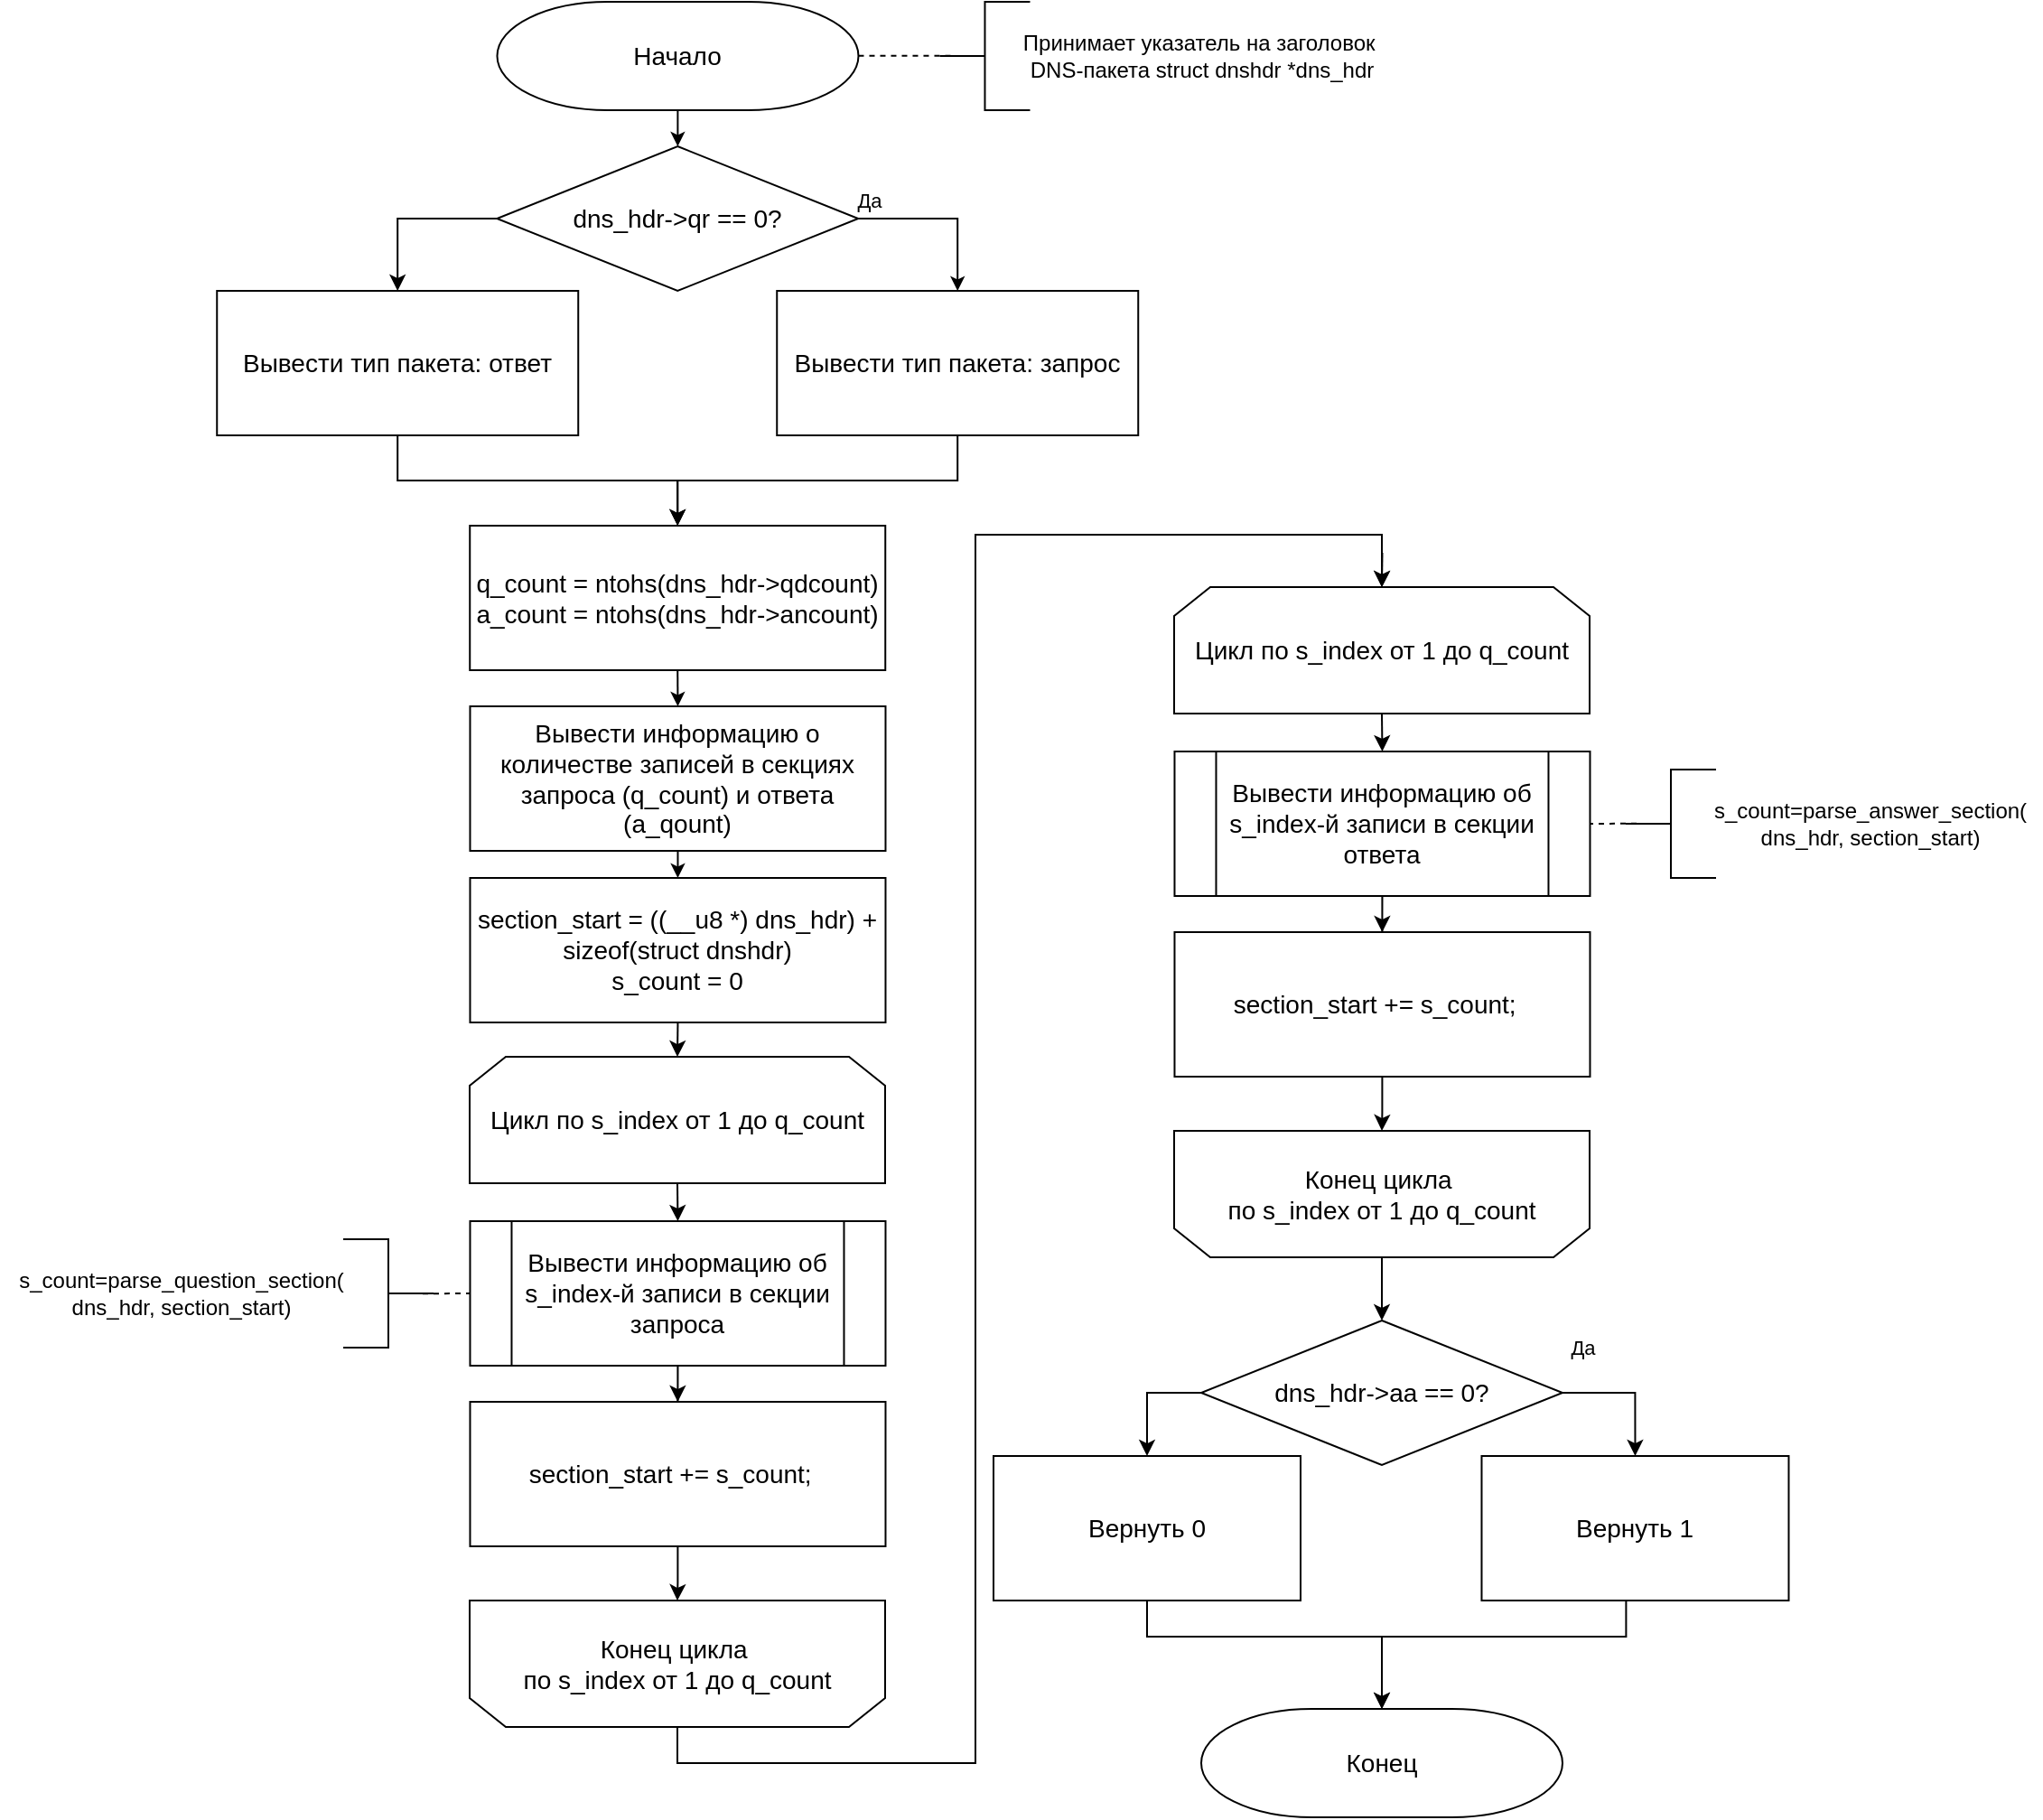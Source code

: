 <mxfile version="13.9.9" type="device"><diagram id="oeVwjJGfbGU8hYiDi33b" name="1"><mxGraphModel dx="2414" dy="1073" grid="1" gridSize="10" guides="1" tooltips="1" connect="1" arrows="1" fold="1" page="1" pageScale="1" pageWidth="827" pageHeight="1169" math="0" shadow="0"><root><mxCell id="0"/><mxCell id="1" parent="0"/><mxCell id="XdXErQI7_CTjvqZtYHSe-15" style="edgeStyle=orthogonalEdgeStyle;rounded=0;orthogonalLoop=1;jettySize=auto;html=1;startSize=1;endArrow=classic;endFill=1;endSize=5;strokeWidth=1;" parent="1" source="pE5VRlvmP7FCanTNBhFs-2" target="pE5VRlvmP7FCanTNBhFs-5" edge="1"><mxGeometry relative="1" as="geometry"/></mxCell><mxCell id="pE5VRlvmP7FCanTNBhFs-2" value="Начало" style="strokeWidth=1;shape=mxgraph.flowchart.terminator;whiteSpace=wrap;fontFamily=Helvetica;fontSize=14;fontStyle=0" parent="1" vertex="1"><mxGeometry x="175.24" y="585" width="200" height="60" as="geometry"/></mxCell><mxCell id="rlpYyLLzHA2VLXdciVtE-4" style="edgeStyle=orthogonalEdgeStyle;rounded=0;orthogonalLoop=1;jettySize=auto;html=1;exitX=0;exitY=0.5;exitDx=0;exitDy=0;" parent="1" source="pE5VRlvmP7FCanTNBhFs-5" target="rlpYyLLzHA2VLXdciVtE-2" edge="1"><mxGeometry relative="1" as="geometry"/></mxCell><mxCell id="pE5VRlvmP7FCanTNBhFs-5" value="dns_hdr-&gt;qr == 0?" style="rhombus;whiteSpace=wrap;strokeWidth=1;fontFamily=Helvetica;fontSize=14;fontStyle=0" parent="1" vertex="1"><mxGeometry x="175.12" y="665" width="200" height="80" as="geometry"/></mxCell><mxCell id="XdXErQI7_CTjvqZtYHSe-19" style="edgeStyle=orthogonalEdgeStyle;rounded=0;orthogonalLoop=1;jettySize=auto;html=1;exitX=0.5;exitY=1;exitDx=0;exitDy=0;entryX=0.5;entryY=0;entryDx=0;entryDy=0;startSize=1;endArrow=classic;endFill=1;endSize=5;strokeWidth=1;" parent="1" source="pE5VRlvmP7FCanTNBhFs-37" target="XdXErQI7_CTjvqZtYHSe-5" edge="1"><mxGeometry relative="1" as="geometry"/></mxCell><mxCell id="pE5VRlvmP7FCanTNBhFs-37" value="q_count = ntohs(dns_hdr-&gt;qdcount)&#10;a_count = ntohs(dns_hdr-&gt;ancount)" style="rounded=0;whiteSpace=wrap;strokeWidth=1;fontFamily=Helvetica;fontSize=14;fontStyle=0" parent="1" vertex="1"><mxGeometry x="160.12" y="875" width="230" height="80" as="geometry"/></mxCell><mxCell id="XdXErQI7_CTjvqZtYHSe-1" value="" style="endArrow=none;dashed=1;html=1;strokeWidth=1;startSize=1;endSize=1;exitX=0.12;exitY=0.498;exitDx=0;exitDy=0;exitPerimeter=0;" parent="1" source="XdXErQI7_CTjvqZtYHSe-3" target="pE5VRlvmP7FCanTNBhFs-2" edge="1"><mxGeometry width="50" height="50" relative="1" as="geometry"><mxPoint x="470.12" y="615" as="sourcePoint"/><mxPoint x="380" y="615" as="targetPoint"/></mxGeometry></mxCell><mxCell id="XdXErQI7_CTjvqZtYHSe-3" value="" style="strokeWidth=1;html=1;shape=mxgraph.flowchart.annotation_2;align=left;labelPosition=right;pointerEvents=1;direction=east;" parent="1" vertex="1"><mxGeometry x="420.24" y="585" width="50" height="60" as="geometry"/></mxCell><mxCell id="XdXErQI7_CTjvqZtYHSe-5" value="Вывести информацию о количестве записей в секциях запроса (q_count) и ответа (a_qount)" style="rounded=0;whiteSpace=wrap;strokeWidth=1;fontFamily=Helvetica;fontSize=14;fontStyle=0" parent="1" vertex="1"><mxGeometry x="160.24" y="975" width="230" height="80" as="geometry"/></mxCell><mxCell id="rlpYyLLzHA2VLXdciVtE-5" style="edgeStyle=orthogonalEdgeStyle;rounded=0;orthogonalLoop=1;jettySize=auto;html=1;entryX=0.5;entryY=0;entryDx=0;entryDy=0;" parent="1" source="1QrfZKoTVEPnk7Si7WH7-1" edge="1" target="pE5VRlvmP7FCanTNBhFs-37"><mxGeometry relative="1" as="geometry"><mxPoint x="275" y="850" as="targetPoint"/><Array as="points"><mxPoint x="430" y="850"/><mxPoint x="275" y="850"/></Array></mxGeometry></mxCell><mxCell id="1QrfZKoTVEPnk7Si7WH7-1" value="Вывести тип пакета: запрос" style="rounded=0;whiteSpace=wrap;strokeWidth=1;fontFamily=Helvetica;fontSize=14;fontStyle=0" parent="1" vertex="1"><mxGeometry x="330.12" y="745" width="200" height="80" as="geometry"/></mxCell><mxCell id="1QrfZKoTVEPnk7Si7WH7-2" style="edgeStyle=orthogonalEdgeStyle;rounded=0;orthogonalLoop=1;jettySize=auto;html=1;entryX=0.5;entryY=0;entryDx=0;entryDy=0;entryPerimeter=0;startSize=1;endArrow=classic;endFill=1;endSize=5;strokeWidth=1;exitX=1;exitY=0.5;exitDx=0;exitDy=0;" parent="1" source="pE5VRlvmP7FCanTNBhFs-5" target="1QrfZKoTVEPnk7Si7WH7-1" edge="1"><mxGeometry relative="1" as="geometry"><mxPoint x="375.12" y="705" as="sourcePoint"/><mxPoint x="550.12" y="825.0" as="targetPoint"/></mxGeometry></mxCell><mxCell id="1QrfZKoTVEPnk7Si7WH7-3" value="Да" style="edgeLabel;html=1;align=center;verticalAlign=middle;resizable=0;points=[];" parent="1QrfZKoTVEPnk7Si7WH7-2" vertex="1" connectable="0"><mxGeometry x="-0.397" y="-4" relative="1" as="geometry"><mxPoint x="-23.24" y="-14" as="offset"/></mxGeometry></mxCell><mxCell id="kq46Qf6A2PhSs3Tf3_BP-9" style="edgeStyle=orthogonalEdgeStyle;rounded=0;orthogonalLoop=1;jettySize=auto;html=1;exitX=0.5;exitY=1;exitDx=0;exitDy=0;" parent="1" source="rlpYyLLzHA2VLXdciVtE-1" target="kq46Qf6A2PhSs3Tf3_BP-2" edge="1"><mxGeometry relative="1" as="geometry"/></mxCell><mxCell id="rlpYyLLzHA2VLXdciVtE-1" value="Вывести информацию об s_index-й записи в секции запроса" style="shape=process;whiteSpace=wrap;backgroundOutline=1;fontFamily=Helvetica;fontSize=14;fontStyle=0" parent="1" vertex="1"><mxGeometry x="160.24" y="1260" width="230" height="80" as="geometry"/></mxCell><mxCell id="rlpYyLLzHA2VLXdciVtE-6" style="edgeStyle=orthogonalEdgeStyle;rounded=0;orthogonalLoop=1;jettySize=auto;html=1;entryX=0.5;entryY=0;entryDx=0;entryDy=0;" parent="1" source="rlpYyLLzHA2VLXdciVtE-2" target="pE5VRlvmP7FCanTNBhFs-37" edge="1"><mxGeometry relative="1" as="geometry"><Array as="points"><mxPoint x="120" y="850"/><mxPoint x="275" y="850"/></Array></mxGeometry></mxCell><mxCell id="rlpYyLLzHA2VLXdciVtE-2" value="Вывести тип пакета: ответ" style="rounded=0;whiteSpace=wrap;strokeWidth=1;fontFamily=Helvetica;fontSize=14;fontStyle=0" parent="1" vertex="1"><mxGeometry x="20.12" y="745" width="200" height="80" as="geometry"/></mxCell><mxCell id="kq46Qf6A2PhSs3Tf3_BP-3" style="edgeStyle=orthogonalEdgeStyle;rounded=0;orthogonalLoop=1;jettySize=auto;html=1;exitX=0.5;exitY=1;exitDx=0;exitDy=0;entryX=0.5;entryY=0;entryDx=0;entryDy=0;" parent="1" source="rlpYyLLzHA2VLXdciVtE-9" target="185enoy9PmB8OSVU5rby-1" edge="1"><mxGeometry relative="1" as="geometry"/></mxCell><mxCell id="rlpYyLLzHA2VLXdciVtE-9" value="section_start = ((__u8 *) dns_hdr) + sizeof(struct dnshdr)&#10;s_count = 0" style="rounded=0;whiteSpace=wrap;strokeWidth=1;fontFamily=Helvetica;fontSize=14;fontStyle=0" parent="1" vertex="1"><mxGeometry x="160.24" y="1070" width="230" height="80" as="geometry"/></mxCell><mxCell id="rlpYyLLzHA2VLXdciVtE-10" style="edgeStyle=orthogonalEdgeStyle;rounded=0;orthogonalLoop=1;jettySize=auto;html=1;exitX=0.5;exitY=1;exitDx=0;exitDy=0;entryX=0.5;entryY=0;entryDx=0;entryDy=0;startSize=1;endArrow=classic;endFill=1;endSize=5;strokeWidth=1;" parent="1" source="XdXErQI7_CTjvqZtYHSe-5" target="rlpYyLLzHA2VLXdciVtE-9" edge="1"><mxGeometry relative="1" as="geometry"><mxPoint x="275.24" y="1055" as="sourcePoint"/><mxPoint x="275.12" y="1169" as="targetPoint"/></mxGeometry></mxCell><mxCell id="kq46Qf6A2PhSs3Tf3_BP-8" style="edgeStyle=orthogonalEdgeStyle;rounded=0;orthogonalLoop=1;jettySize=auto;html=1;exitX=0.5;exitY=1;exitDx=0;exitDy=0;entryX=0.5;entryY=0;entryDx=0;entryDy=0;" parent="1" source="185enoy9PmB8OSVU5rby-1" target="rlpYyLLzHA2VLXdciVtE-1" edge="1"><mxGeometry relative="1" as="geometry"/></mxCell><mxCell id="185enoy9PmB8OSVU5rby-1" value="&lt;span style=&quot;font-size: 14px&quot;&gt;Цикл по&amp;nbsp;&lt;/span&gt;&lt;span style=&quot;font-size: 14px&quot;&gt;s_index от 1 до q_count&lt;/span&gt;" style="shape=loopLimit;whiteSpace=wrap;html=1;strokeWidth=1;" parent="1" vertex="1"><mxGeometry x="160" y="1169" width="230" height="70" as="geometry"/></mxCell><mxCell id="kq46Qf6A2PhSs3Tf3_BP-30" style="edgeStyle=orthogonalEdgeStyle;rounded=0;orthogonalLoop=1;jettySize=auto;html=1;exitX=0.5;exitY=0;exitDx=0;exitDy=0;entryX=0.5;entryY=0;entryDx=0;entryDy=0;" parent="1" source="185enoy9PmB8OSVU5rby-2" target="kq46Qf6A2PhSs3Tf3_BP-21" edge="1"><mxGeometry relative="1" as="geometry"><Array as="points"><mxPoint x="275" y="1560"/><mxPoint x="440" y="1560"/><mxPoint x="440" y="880"/><mxPoint x="665" y="880"/></Array></mxGeometry></mxCell><mxCell id="185enoy9PmB8OSVU5rby-2" value="&lt;span style=&quot;font-size: 14px&quot;&gt;Конец цикла&amp;nbsp;&lt;br&gt;&lt;/span&gt;&lt;span style=&quot;font-size: 14px&quot;&gt;по&amp;nbsp;&lt;/span&gt;&lt;span style=&quot;font-size: 14px&quot;&gt;s_index от 1 до q_count&lt;/span&gt;&lt;span style=&quot;font-size: 14px&quot;&gt;&lt;br&gt;&lt;/span&gt;" style="shape=loopLimit;whiteSpace=wrap;html=1;strokeWidth=1;direction=west;" parent="1" vertex="1"><mxGeometry x="160" y="1470" width="230" height="70" as="geometry"/></mxCell><mxCell id="kq46Qf6A2PhSs3Tf3_BP-10" style="edgeStyle=orthogonalEdgeStyle;rounded=0;orthogonalLoop=1;jettySize=auto;html=1;entryX=0.5;entryY=1;entryDx=0;entryDy=0;" parent="1" source="kq46Qf6A2PhSs3Tf3_BP-2" target="185enoy9PmB8OSVU5rby-2" edge="1"><mxGeometry relative="1" as="geometry"/></mxCell><mxCell id="kq46Qf6A2PhSs3Tf3_BP-2" value="section_start += s_count;  " style="rounded=0;whiteSpace=wrap;strokeWidth=1;fontFamily=Helvetica;fontSize=14;fontStyle=0" parent="1" vertex="1"><mxGeometry x="160.24" y="1360" width="230" height="80" as="geometry"/></mxCell><mxCell id="kq46Qf6A2PhSs3Tf3_BP-13" value="&lt;span style=&quot;text-align: left&quot;&gt;Принимает указатель на заголовок&amp;nbsp;&lt;/span&gt;&lt;br style=&quot;text-align: left&quot;&gt;&lt;span style=&quot;text-align: left&quot;&gt;DNS-пакета struct dnshdr *dns_hdr&lt;/span&gt;" style="text;html=1;align=center;verticalAlign=middle;resizable=0;points=[];autosize=1;" parent="1" vertex="1"><mxGeometry x="460" y="600" width="210" height="30" as="geometry"/></mxCell><mxCell id="kq46Qf6A2PhSs3Tf3_BP-14" value="" style="endArrow=none;dashed=1;html=1;strokeWidth=1;entryX=0;entryY=0.5;entryDx=0;entryDy=0;entryPerimeter=0;startSize=1;endSize=1;exitX=0.12;exitY=0.498;exitDx=0;exitDy=0;exitPerimeter=0;" parent="1" source="kq46Qf6A2PhSs3Tf3_BP-15" edge="1"><mxGeometry width="50" height="50" relative="1" as="geometry"><mxPoint x="455.12" y="1300" as="sourcePoint"/><mxPoint x="160.24" y="1300" as="targetPoint"/></mxGeometry></mxCell><mxCell id="kq46Qf6A2PhSs3Tf3_BP-15" value="" style="strokeWidth=1;html=1;shape=mxgraph.flowchart.annotation_2;align=left;labelPosition=right;pointerEvents=1;direction=west;" parent="1" vertex="1"><mxGeometry x="90" y="1270" width="50" height="60" as="geometry"/></mxCell><mxCell id="kq46Qf6A2PhSs3Tf3_BP-16" value="s_count=parse_question_section(&lt;br style=&quot;padding: 0px ; margin: 0px&quot;&gt;dns_hdr, section_start)" style="text;html=1;align=center;verticalAlign=middle;resizable=0;points=[];autosize=1;" parent="1" vertex="1"><mxGeometry x="-100" y="1285" width="200" height="30" as="geometry"/></mxCell><mxCell id="kq46Qf6A2PhSs3Tf3_BP-17" style="edgeStyle=orthogonalEdgeStyle;rounded=0;orthogonalLoop=1;jettySize=auto;html=1;exitX=0.5;exitY=1;exitDx=0;exitDy=0;" parent="1" source="kq46Qf6A2PhSs3Tf3_BP-18" target="kq46Qf6A2PhSs3Tf3_BP-24" edge="1"><mxGeometry relative="1" as="geometry"/></mxCell><mxCell id="kq46Qf6A2PhSs3Tf3_BP-18" value="Вывести информацию об s_index-й записи в секции ответа" style="shape=process;whiteSpace=wrap;backgroundOutline=1;fontFamily=Helvetica;fontSize=14;fontStyle=0" parent="1" vertex="1"><mxGeometry x="550.24" y="1000" width="230" height="80" as="geometry"/></mxCell><mxCell id="kq46Qf6A2PhSs3Tf3_BP-19" style="edgeStyle=orthogonalEdgeStyle;rounded=0;orthogonalLoop=1;jettySize=auto;html=1;exitX=0.5;exitY=1;exitDx=0;exitDy=0;entryX=0.5;entryY=0;entryDx=0;entryDy=0;" parent="1" target="kq46Qf6A2PhSs3Tf3_BP-21" edge="1"><mxGeometry relative="1" as="geometry"><mxPoint x="665.24" y="890" as="sourcePoint"/></mxGeometry></mxCell><mxCell id="kq46Qf6A2PhSs3Tf3_BP-20" style="edgeStyle=orthogonalEdgeStyle;rounded=0;orthogonalLoop=1;jettySize=auto;html=1;exitX=0.5;exitY=1;exitDx=0;exitDy=0;entryX=0.5;entryY=0;entryDx=0;entryDy=0;" parent="1" source="kq46Qf6A2PhSs3Tf3_BP-21" target="kq46Qf6A2PhSs3Tf3_BP-18" edge="1"><mxGeometry relative="1" as="geometry"/></mxCell><mxCell id="kq46Qf6A2PhSs3Tf3_BP-21" value="&lt;span style=&quot;font-size: 14px&quot;&gt;Цикл по&amp;nbsp;&lt;/span&gt;&lt;span style=&quot;font-size: 14px&quot;&gt;s_index от 1 до q_count&lt;/span&gt;" style="shape=loopLimit;whiteSpace=wrap;html=1;strokeWidth=1;" parent="1" vertex="1"><mxGeometry x="550" y="909" width="230" height="70" as="geometry"/></mxCell><mxCell id="kq46Qf6A2PhSs3Tf3_BP-22" value="&lt;span style=&quot;font-size: 14px&quot;&gt;Конец цикла&amp;nbsp;&lt;br&gt;&lt;/span&gt;&lt;span style=&quot;font-size: 14px&quot;&gt;по&amp;nbsp;&lt;/span&gt;&lt;span style=&quot;font-size: 14px&quot;&gt;s_index от 1 до q_count&lt;/span&gt;&lt;span style=&quot;font-size: 14px&quot;&gt;&lt;br&gt;&lt;/span&gt;" style="shape=loopLimit;whiteSpace=wrap;html=1;strokeWidth=1;direction=west;" parent="1" vertex="1"><mxGeometry x="550" y="1210" width="230" height="70" as="geometry"/></mxCell><mxCell id="kq46Qf6A2PhSs3Tf3_BP-23" style="edgeStyle=orthogonalEdgeStyle;rounded=0;orthogonalLoop=1;jettySize=auto;html=1;entryX=0.5;entryY=1;entryDx=0;entryDy=0;" parent="1" source="kq46Qf6A2PhSs3Tf3_BP-24" target="kq46Qf6A2PhSs3Tf3_BP-22" edge="1"><mxGeometry relative="1" as="geometry"/></mxCell><mxCell id="kq46Qf6A2PhSs3Tf3_BP-24" value="section_start += s_count;  " style="rounded=0;whiteSpace=wrap;strokeWidth=1;fontFamily=Helvetica;fontSize=14;fontStyle=0" parent="1" vertex="1"><mxGeometry x="550.24" y="1100" width="230" height="80" as="geometry"/></mxCell><mxCell id="kq46Qf6A2PhSs3Tf3_BP-25" value="" style="endArrow=none;dashed=1;html=1;strokeWidth=1;entryX=1;entryY=0.5;entryDx=0;entryDy=0;startSize=1;endSize=1;exitX=0.12;exitY=0.498;exitDx=0;exitDy=0;exitPerimeter=0;" parent="1" source="kq46Qf6A2PhSs3Tf3_BP-26" target="kq46Qf6A2PhSs3Tf3_BP-18" edge="1"><mxGeometry width="50" height="50" relative="1" as="geometry"><mxPoint x="845.12" y="1040" as="sourcePoint"/><mxPoint x="550.24" y="1040" as="targetPoint"/></mxGeometry></mxCell><mxCell id="kq46Qf6A2PhSs3Tf3_BP-26" value="" style="strokeWidth=1;html=1;shape=mxgraph.flowchart.annotation_2;align=left;labelPosition=right;pointerEvents=1;direction=east;" parent="1" vertex="1"><mxGeometry x="800" y="1010" width="50" height="60" as="geometry"/></mxCell><mxCell id="kq46Qf6A2PhSs3Tf3_BP-27" value="s_count=parse_answer_section(&lt;br style=&quot;padding: 0px ; margin: 0px&quot;&gt;dns_hdr, section_start)" style="text;html=1;align=center;verticalAlign=middle;resizable=0;points=[];autosize=1;" parent="1" vertex="1"><mxGeometry x="840" y="1025" width="190" height="30" as="geometry"/></mxCell><mxCell id="kq46Qf6A2PhSs3Tf3_BP-28" value="Конец" style="strokeWidth=1;shape=mxgraph.flowchart.terminator;whiteSpace=wrap;fontFamily=Helvetica;fontSize=14;fontStyle=0" parent="1" vertex="1"><mxGeometry x="565" y="1530" width="200" height="60" as="geometry"/></mxCell><mxCell id="DGmCTgh5iI9EBWrYDBRb-5" style="edgeStyle=orthogonalEdgeStyle;rounded=0;orthogonalLoop=1;jettySize=auto;html=1;exitX=0;exitY=0.5;exitDx=0;exitDy=0;entryX=0.5;entryY=0;entryDx=0;entryDy=0;" parent="1" source="DGmCTgh5iI9EBWrYDBRb-1" target="DGmCTgh5iI9EBWrYDBRb-4" edge="1"><mxGeometry relative="1" as="geometry"/></mxCell><mxCell id="DGmCTgh5iI9EBWrYDBRb-6" value="Да" style="edgeStyle=orthogonalEdgeStyle;rounded=0;orthogonalLoop=1;jettySize=auto;html=1;exitX=1;exitY=0.5;exitDx=0;exitDy=0;entryX=0.5;entryY=0;entryDx=0;entryDy=0;" parent="1" source="DGmCTgh5iI9EBWrYDBRb-1" target="DGmCTgh5iI9EBWrYDBRb-3" edge="1"><mxGeometry x="-0.721" y="25" relative="1" as="geometry"><mxPoint as="offset"/></mxGeometry></mxCell><mxCell id="DGmCTgh5iI9EBWrYDBRb-1" value="dns_hdr-&gt;aa == 0?" style="rhombus;whiteSpace=wrap;strokeWidth=1;fontFamily=Helvetica;fontSize=14;fontStyle=0" parent="1" vertex="1"><mxGeometry x="565" y="1315" width="200" height="80" as="geometry"/></mxCell><mxCell id="DGmCTgh5iI9EBWrYDBRb-2" style="edgeStyle=orthogonalEdgeStyle;rounded=0;orthogonalLoop=1;jettySize=auto;html=1;entryX=0.5;entryY=0;entryDx=0;entryDy=0;entryPerimeter=0;" parent="1" source="kq46Qf6A2PhSs3Tf3_BP-22" target="DGmCTgh5iI9EBWrYDBRb-1" edge="1"><mxGeometry relative="1" as="geometry"><mxPoint x="585.2" y="1280" as="sourcePoint"/><mxPoint x="585" y="1435" as="targetPoint"/></mxGeometry></mxCell><mxCell id="DGmCTgh5iI9EBWrYDBRb-7" style="edgeStyle=orthogonalEdgeStyle;rounded=0;orthogonalLoop=1;jettySize=auto;html=1;entryX=0.5;entryY=0;entryDx=0;entryDy=0;entryPerimeter=0;" parent="1" edge="1" target="kq46Qf6A2PhSs3Tf3_BP-28"><mxGeometry relative="1" as="geometry"><mxPoint x="800.2" y="1470" as="sourcePoint"/><mxPoint x="665" y="1500" as="targetPoint"/><Array as="points"><mxPoint x="800" y="1490"/><mxPoint x="665" y="1490"/></Array></mxGeometry></mxCell><mxCell id="DGmCTgh5iI9EBWrYDBRb-3" value="Вернуть 1" style="rounded=0;whiteSpace=wrap;strokeWidth=1;fontFamily=Helvetica;fontSize=14;fontStyle=0" parent="1" vertex="1"><mxGeometry x="720.24" y="1390" width="170" height="80" as="geometry"/></mxCell><mxCell id="DGmCTgh5iI9EBWrYDBRb-8" style="edgeStyle=orthogonalEdgeStyle;rounded=0;orthogonalLoop=1;jettySize=auto;html=1;entryX=0.5;entryY=0;entryDx=0;entryDy=0;entryPerimeter=0;" parent="1" source="DGmCTgh5iI9EBWrYDBRb-4" target="kq46Qf6A2PhSs3Tf3_BP-28" edge="1"><mxGeometry relative="1" as="geometry"><Array as="points"><mxPoint x="535" y="1490"/><mxPoint x="665" y="1490"/></Array></mxGeometry></mxCell><mxCell id="DGmCTgh5iI9EBWrYDBRb-4" value="Вернуть 0" style="rounded=0;whiteSpace=wrap;strokeWidth=1;fontFamily=Helvetica;fontSize=14;fontStyle=0" parent="1" vertex="1"><mxGeometry x="450" y="1390" width="170" height="80" as="geometry"/></mxCell></root></mxGraphModel></diagram></mxfile>